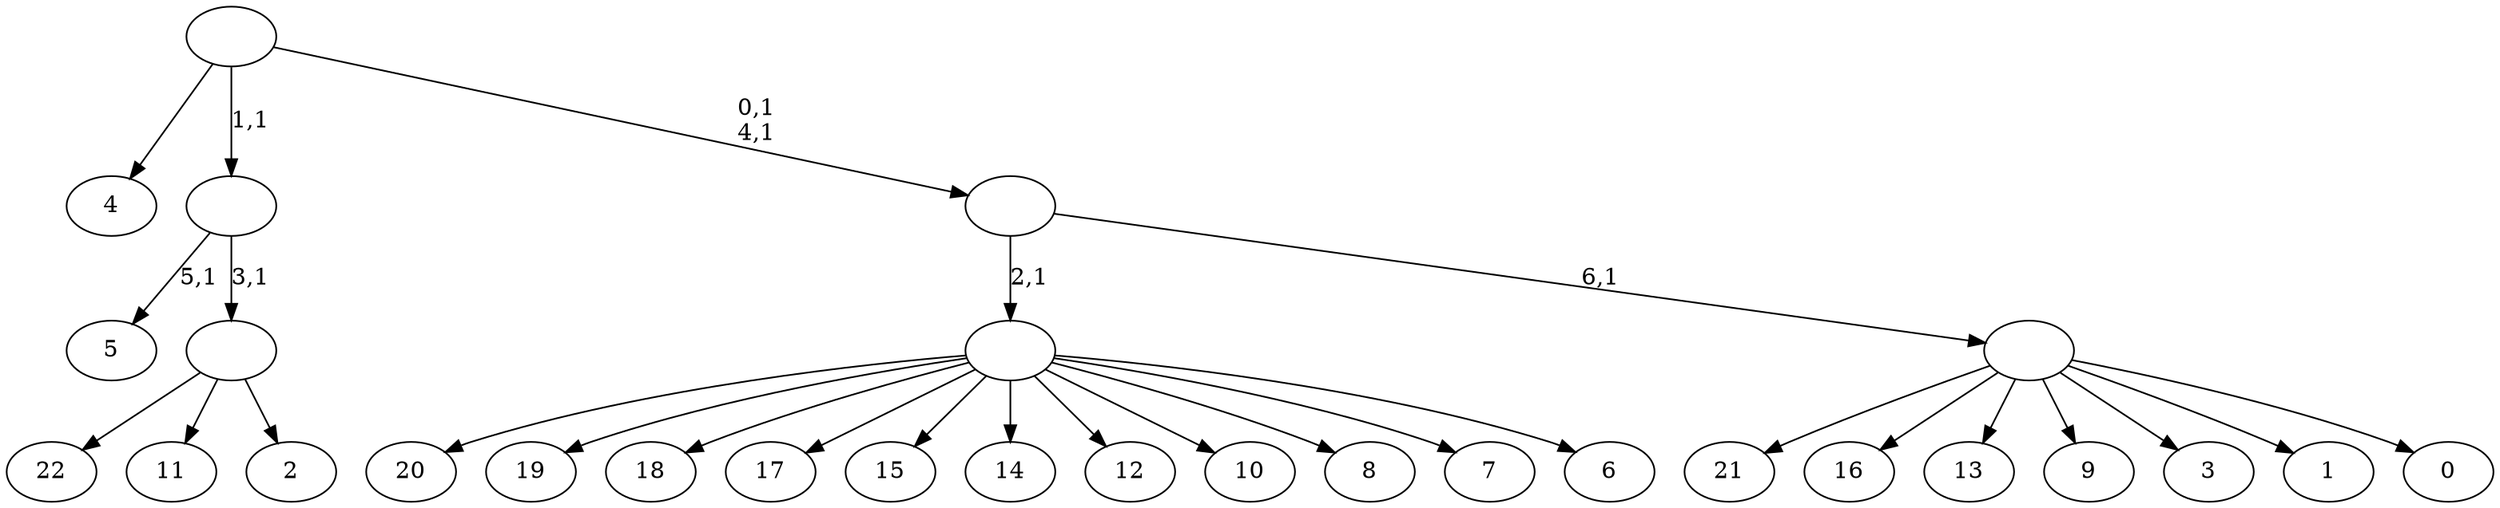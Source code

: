 digraph T {
	30 [label="22"]
	29 [label="21"]
	28 [label="20"]
	27 [label="19"]
	26 [label="18"]
	25 [label="17"]
	24 [label="16"]
	23 [label="15"]
	22 [label="14"]
	21 [label="13"]
	20 [label="12"]
	19 [label="11"]
	18 [label="10"]
	17 [label="9"]
	16 [label="8"]
	15 [label="7"]
	14 [label="6"]
	13 [label=""]
	12 [label="5"]
	10 [label="4"]
	9 [label="3"]
	8 [label="2"]
	7 [label=""]
	6 [label=""]
	5 [label="1"]
	4 [label="0"]
	3 [label=""]
	2 [label=""]
	0 [label=""]
	13 -> 28 [label=""]
	13 -> 27 [label=""]
	13 -> 26 [label=""]
	13 -> 25 [label=""]
	13 -> 23 [label=""]
	13 -> 22 [label=""]
	13 -> 20 [label=""]
	13 -> 18 [label=""]
	13 -> 16 [label=""]
	13 -> 15 [label=""]
	13 -> 14 [label=""]
	7 -> 30 [label=""]
	7 -> 19 [label=""]
	7 -> 8 [label=""]
	6 -> 12 [label="5,1"]
	6 -> 7 [label="3,1"]
	3 -> 29 [label=""]
	3 -> 24 [label=""]
	3 -> 21 [label=""]
	3 -> 17 [label=""]
	3 -> 9 [label=""]
	3 -> 5 [label=""]
	3 -> 4 [label=""]
	2 -> 13 [label="2,1"]
	2 -> 3 [label="6,1"]
	0 -> 2 [label="0,1\n4,1"]
	0 -> 10 [label=""]
	0 -> 6 [label="1,1"]
}
